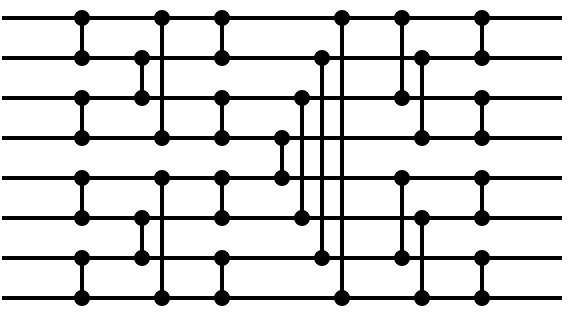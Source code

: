 <mxfile version="13.3.9" type="device"><diagram id="vJS5_Wva6WGB7PRMnAqV" name="Page-1"><mxGraphModel dx="461" dy="285" grid="1" gridSize="10" guides="1" tooltips="1" connect="1" arrows="1" fold="1" page="1" pageScale="1" pageWidth="850" pageHeight="1100" math="0" shadow="0"><root><mxCell id="0"/><mxCell id="1" parent="0"/><mxCell id="fys22tAvfy99Prbkm5I1-1" value="" style="endArrow=none;html=1;jumpSize=8;strokeWidth=2;" edge="1" parent="1"><mxGeometry width="50" height="50" relative="1" as="geometry"><mxPoint x="60" y="360" as="sourcePoint"/><mxPoint x="340" y="360" as="targetPoint"/></mxGeometry></mxCell><mxCell id="fys22tAvfy99Prbkm5I1-2" value="" style="endArrow=none;html=1;jumpSize=8;strokeWidth=2;" edge="1" parent="1"><mxGeometry width="50" height="50" relative="1" as="geometry"><mxPoint x="60" y="380" as="sourcePoint"/><mxPoint x="340" y="380" as="targetPoint"/></mxGeometry></mxCell><mxCell id="fys22tAvfy99Prbkm5I1-3" value="" style="endArrow=none;html=1;jumpSize=8;strokeWidth=2;" edge="1" parent="1"><mxGeometry width="50" height="50" relative="1" as="geometry"><mxPoint x="60" y="400" as="sourcePoint"/><mxPoint x="340" y="400" as="targetPoint"/></mxGeometry></mxCell><mxCell id="fys22tAvfy99Prbkm5I1-4" value="" style="endArrow=none;html=1;jumpSize=8;strokeWidth=2;" edge="1" parent="1"><mxGeometry width="50" height="50" relative="1" as="geometry"><mxPoint x="60" y="420" as="sourcePoint"/><mxPoint x="340" y="420" as="targetPoint"/></mxGeometry></mxCell><mxCell id="fys22tAvfy99Prbkm5I1-5" value="" style="endArrow=none;html=1;jumpSize=8;strokeWidth=2;" edge="1" parent="1"><mxGeometry width="50" height="50" relative="1" as="geometry"><mxPoint x="60" y="440" as="sourcePoint"/><mxPoint x="340" y="440" as="targetPoint"/></mxGeometry></mxCell><mxCell id="fys22tAvfy99Prbkm5I1-6" value="" style="endArrow=none;html=1;jumpSize=8;strokeWidth=2;" edge="1" parent="1"><mxGeometry width="50" height="50" relative="1" as="geometry"><mxPoint x="60" y="460" as="sourcePoint"/><mxPoint x="340" y="460" as="targetPoint"/></mxGeometry></mxCell><mxCell id="fys22tAvfy99Prbkm5I1-7" value="" style="endArrow=none;html=1;jumpSize=8;strokeWidth=2;" edge="1" parent="1"><mxGeometry width="50" height="50" relative="1" as="geometry"><mxPoint x="60" y="480" as="sourcePoint"/><mxPoint x="340" y="480" as="targetPoint"/></mxGeometry></mxCell><mxCell id="fys22tAvfy99Prbkm5I1-8" value="" style="endArrow=none;html=1;jumpSize=8;strokeWidth=2;" edge="1" parent="1"><mxGeometry width="50" height="50" relative="1" as="geometry"><mxPoint x="60" y="500" as="sourcePoint"/><mxPoint x="340" y="500" as="targetPoint"/></mxGeometry></mxCell><mxCell id="fys22tAvfy99Prbkm5I1-12" value="" style="endArrow=oval;html=1;strokeWidth=2;endFill=1;startArrow=oval;startFill=1;" edge="1" parent="1"><mxGeometry width="50" height="50" relative="1" as="geometry"><mxPoint x="200" y="440" as="sourcePoint"/><mxPoint x="200" y="420" as="targetPoint"/></mxGeometry></mxCell><mxCell id="fys22tAvfy99Prbkm5I1-14" value="" style="endArrow=oval;html=1;strokeWidth=2;endFill=1;startArrow=oval;startFill=1;" edge="1" parent="1"><mxGeometry width="50" height="50" relative="1" as="geometry"><mxPoint x="210" y="460" as="sourcePoint"/><mxPoint x="210" y="400" as="targetPoint"/></mxGeometry></mxCell><mxCell id="fys22tAvfy99Prbkm5I1-15" value="" style="endArrow=oval;html=1;strokeWidth=2;endFill=1;startArrow=oval;startFill=1;" edge="1" parent="1"><mxGeometry width="50" height="50" relative="1" as="geometry"><mxPoint x="220" y="480" as="sourcePoint"/><mxPoint x="220" y="380" as="targetPoint"/></mxGeometry></mxCell><mxCell id="fys22tAvfy99Prbkm5I1-16" value="" style="endArrow=oval;html=1;strokeWidth=2;endFill=1;startArrow=oval;startFill=1;" edge="1" parent="1"><mxGeometry width="50" height="50" relative="1" as="geometry"><mxPoint x="230" y="500" as="sourcePoint"/><mxPoint x="230" y="360" as="targetPoint"/></mxGeometry></mxCell><mxCell id="fys22tAvfy99Prbkm5I1-17" value="" style="endArrow=oval;html=1;strokeWidth=2;endFill=1;startArrow=oval;startFill=1;" edge="1" parent="1"><mxGeometry width="50" height="50" relative="1" as="geometry"><mxPoint x="260" y="400" as="sourcePoint"/><mxPoint x="260" y="360" as="targetPoint"/></mxGeometry></mxCell><mxCell id="fys22tAvfy99Prbkm5I1-18" value="" style="endArrow=oval;html=1;strokeWidth=2;endFill=1;startArrow=oval;startFill=1;" edge="1" parent="1"><mxGeometry width="50" height="50" relative="1" as="geometry"><mxPoint x="270" y="420" as="sourcePoint"/><mxPoint x="270" y="380" as="targetPoint"/></mxGeometry></mxCell><mxCell id="fys22tAvfy99Prbkm5I1-19" value="" style="endArrow=oval;html=1;strokeWidth=2;endFill=1;startArrow=oval;startFill=1;" edge="1" parent="1"><mxGeometry width="50" height="50" relative="1" as="geometry"><mxPoint x="260" y="480" as="sourcePoint"/><mxPoint x="260" y="440" as="targetPoint"/></mxGeometry></mxCell><mxCell id="fys22tAvfy99Prbkm5I1-20" value="" style="endArrow=oval;html=1;strokeWidth=2;endFill=1;startArrow=oval;startFill=1;" edge="1" parent="1"><mxGeometry width="50" height="50" relative="1" as="geometry"><mxPoint x="270" y="500" as="sourcePoint"/><mxPoint x="270" y="460" as="targetPoint"/></mxGeometry></mxCell><mxCell id="fys22tAvfy99Prbkm5I1-21" value="" style="endArrow=oval;html=1;strokeWidth=2;endFill=1;startArrow=oval;startFill=1;" edge="1" parent="1"><mxGeometry width="50" height="50" relative="1" as="geometry"><mxPoint x="300" y="380" as="sourcePoint"/><mxPoint x="300" y="360" as="targetPoint"/></mxGeometry></mxCell><mxCell id="fys22tAvfy99Prbkm5I1-22" value="" style="endArrow=oval;html=1;strokeWidth=2;endFill=1;startArrow=oval;startFill=1;" edge="1" parent="1"><mxGeometry width="50" height="50" relative="1" as="geometry"><mxPoint x="300" y="420" as="sourcePoint"/><mxPoint x="300" y="400" as="targetPoint"/><Array as="points"><mxPoint x="300" y="410"/></Array></mxGeometry></mxCell><mxCell id="fys22tAvfy99Prbkm5I1-23" value="" style="endArrow=oval;html=1;strokeWidth=2;endFill=1;startArrow=oval;startFill=1;" edge="1" parent="1"><mxGeometry width="50" height="50" relative="1" as="geometry"><mxPoint x="300" y="460" as="sourcePoint"/><mxPoint x="300" y="440" as="targetPoint"/></mxGeometry></mxCell><mxCell id="fys22tAvfy99Prbkm5I1-24" value="" style="endArrow=oval;html=1;strokeWidth=2;endFill=1;startArrow=oval;startFill=1;" edge="1" parent="1"><mxGeometry width="50" height="50" relative="1" as="geometry"><mxPoint x="300" y="500" as="sourcePoint"/><mxPoint x="300" y="480" as="targetPoint"/></mxGeometry></mxCell><mxCell id="fys22tAvfy99Prbkm5I1-25" value="" style="endArrow=oval;html=1;strokeWidth=2;endFill=1;startArrow=oval;startFill=1;" edge="1" parent="1"><mxGeometry width="50" height="50" relative="1" as="geometry"><mxPoint x="130" y="400" as="sourcePoint"/><mxPoint x="130" y="380" as="targetPoint"/></mxGeometry></mxCell><mxCell id="fys22tAvfy99Prbkm5I1-26" value="" style="endArrow=oval;html=1;strokeWidth=2;endFill=1;startArrow=oval;startFill=1;" edge="1" parent="1"><mxGeometry width="50" height="50" relative="1" as="geometry"><mxPoint x="140" y="420" as="sourcePoint"/><mxPoint x="140" y="360" as="targetPoint"/></mxGeometry></mxCell><mxCell id="fys22tAvfy99Prbkm5I1-27" value="" style="endArrow=oval;html=1;strokeWidth=2;endFill=1;startArrow=oval;startFill=1;" edge="1" parent="1"><mxGeometry width="50" height="50" relative="1" as="geometry"><mxPoint x="170" y="380" as="sourcePoint"/><mxPoint x="170" y="360" as="targetPoint"/></mxGeometry></mxCell><mxCell id="fys22tAvfy99Prbkm5I1-28" value="" style="endArrow=oval;html=1;strokeWidth=2;endFill=1;startArrow=oval;startFill=1;" edge="1" parent="1"><mxGeometry width="50" height="50" relative="1" as="geometry"><mxPoint x="170" y="420" as="sourcePoint"/><mxPoint x="170" y="400" as="targetPoint"/></mxGeometry></mxCell><mxCell id="fys22tAvfy99Prbkm5I1-29" value="" style="endArrow=oval;html=1;strokeWidth=2;endFill=1;startArrow=oval;startFill=1;" edge="1" parent="1"><mxGeometry width="50" height="50" relative="1" as="geometry"><mxPoint x="130" y="480" as="sourcePoint"/><mxPoint x="130" y="460" as="targetPoint"/></mxGeometry></mxCell><mxCell id="fys22tAvfy99Prbkm5I1-30" value="" style="endArrow=oval;html=1;strokeWidth=2;endFill=1;startArrow=oval;startFill=1;" edge="1" parent="1"><mxGeometry width="50" height="50" relative="1" as="geometry"><mxPoint x="140" y="500" as="sourcePoint"/><mxPoint x="140" y="440" as="targetPoint"/></mxGeometry></mxCell><mxCell id="fys22tAvfy99Prbkm5I1-31" value="" style="endArrow=oval;html=1;strokeWidth=2;endFill=1;startArrow=oval;startFill=1;" edge="1" parent="1"><mxGeometry width="50" height="50" relative="1" as="geometry"><mxPoint x="170" y="500" as="sourcePoint"/><mxPoint x="170" y="480" as="targetPoint"/></mxGeometry></mxCell><mxCell id="fys22tAvfy99Prbkm5I1-32" value="" style="endArrow=oval;html=1;strokeWidth=2;endFill=1;startArrow=oval;startFill=1;" edge="1" parent="1"><mxGeometry width="50" height="50" relative="1" as="geometry"><mxPoint x="170" y="460" as="sourcePoint"/><mxPoint x="170" y="440" as="targetPoint"/></mxGeometry></mxCell><mxCell id="fys22tAvfy99Prbkm5I1-33" value="" style="endArrow=oval;html=1;strokeWidth=2;endFill=1;startArrow=oval;startFill=1;" edge="1" parent="1"><mxGeometry width="50" height="50" relative="1" as="geometry"><mxPoint x="100" y="380" as="sourcePoint"/><mxPoint x="100" y="360" as="targetPoint"/></mxGeometry></mxCell><mxCell id="fys22tAvfy99Prbkm5I1-34" value="" style="endArrow=oval;html=1;strokeWidth=2;endFill=1;startArrow=oval;startFill=1;" edge="1" parent="1"><mxGeometry width="50" height="50" relative="1" as="geometry"><mxPoint x="100" y="420" as="sourcePoint"/><mxPoint x="100" y="400" as="targetPoint"/></mxGeometry></mxCell><mxCell id="fys22tAvfy99Prbkm5I1-35" value="" style="endArrow=oval;html=1;strokeWidth=2;endFill=1;startArrow=oval;startFill=1;" edge="1" parent="1"><mxGeometry width="50" height="50" relative="1" as="geometry"><mxPoint x="100" y="460" as="sourcePoint"/><mxPoint x="100" y="440" as="targetPoint"/></mxGeometry></mxCell><mxCell id="fys22tAvfy99Prbkm5I1-36" value="" style="endArrow=oval;html=1;strokeWidth=2;endFill=1;startArrow=oval;startFill=1;" edge="1" parent="1"><mxGeometry width="50" height="50" relative="1" as="geometry"><mxPoint x="100" y="500" as="sourcePoint"/><mxPoint x="100" y="480" as="targetPoint"/></mxGeometry></mxCell></root></mxGraphModel></diagram></mxfile>